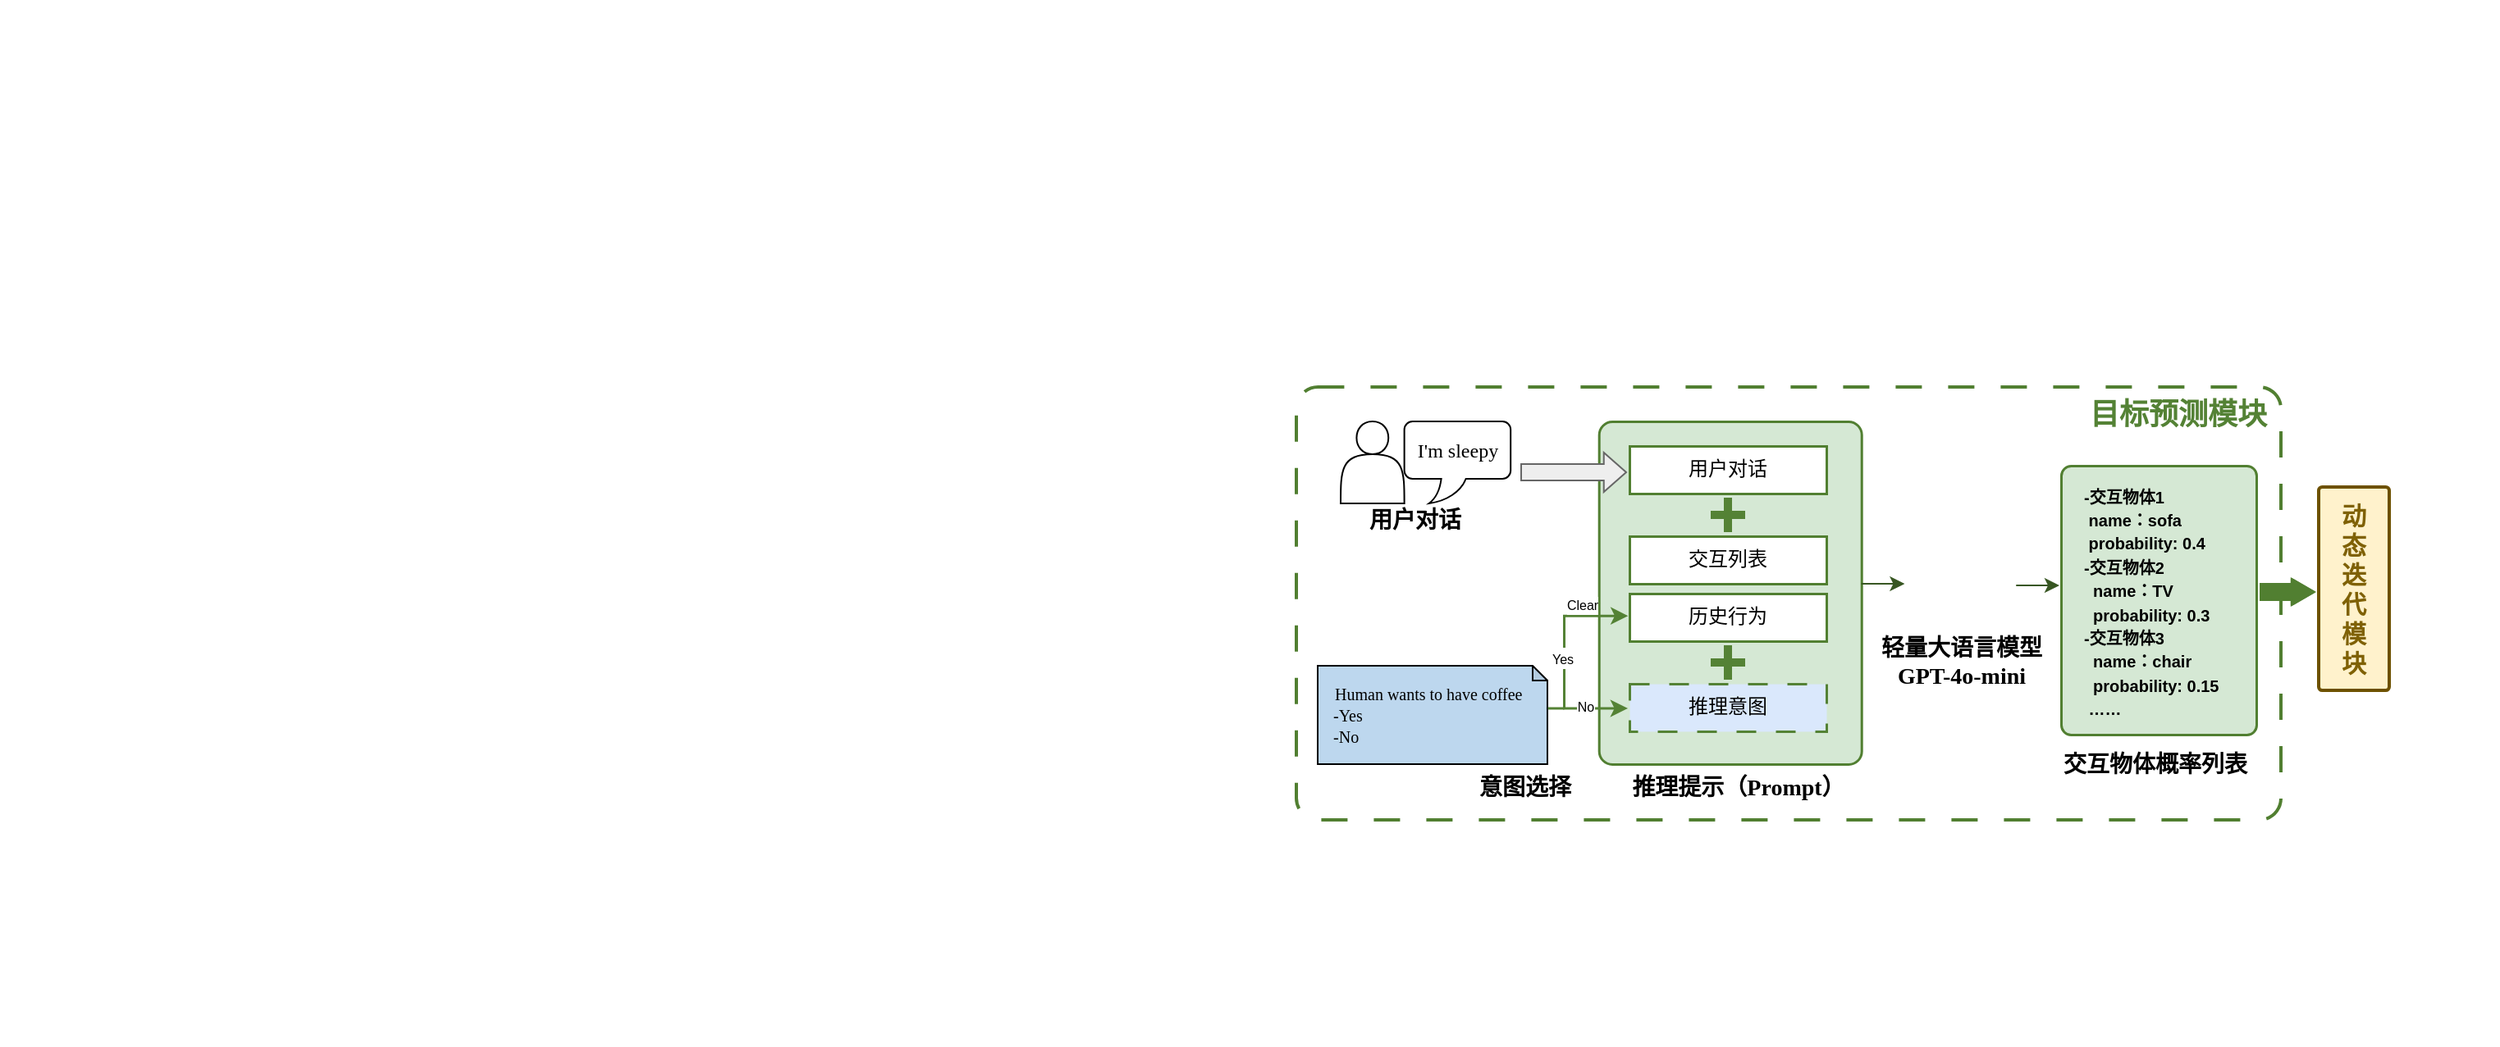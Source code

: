 <mxfile version="26.2.12">
  <diagram name="第 1 页" id="XD0qNdfzVpc5fez3cEbL">
    <mxGraphModel dx="3449" dy="2343" grid="1" gridSize="10" guides="1" tooltips="1" connect="1" arrows="1" fold="1" page="1" pageScale="1" pageWidth="827" pageHeight="1169" math="0" shadow="0">
      <root>
        <mxCell id="0" />
        <mxCell id="1" parent="0" />
        <mxCell id="Pevi6lEuzVazkCSeS_fv-4" value="" style="rounded=1;arcSize=5;whiteSpace=wrap;html=1;fillColor=#d5e8d4;strokeColor=light-dark(#517f31, #446e2c);align=center;verticalAlign=middle;fontFamily=Helvetica;fontSize=12;fontColor=default;strokeWidth=1.5;movable=1;resizable=1;rotatable=1;deletable=1;editable=1;locked=0;connectable=1;" parent="1" vertex="1">
          <mxGeometry x="1061.35" y="751" width="160" height="209" as="geometry" />
        </mxCell>
        <mxCell id="Pevi6lEuzVazkCSeS_fv-25" value="" style="group" parent="1" vertex="1" connectable="0">
          <mxGeometry x="1242" y="804" width="367" height="232" as="geometry" />
        </mxCell>
        <mxCell id="Pevi6lEuzVazkCSeS_fv-1" value="" style="rounded=1;arcSize=5;whiteSpace=wrap;html=1;fillColor=none;strokeColor=light-dark(#517f31, #446e2c);dashed=1;dashPattern=8 8;strokeWidth=2;movable=1;resizable=1;rotatable=1;deletable=1;editable=1;locked=0;connectable=1;" parent="Pevi6lEuzVazkCSeS_fv-25" vertex="1">
          <mxGeometry x="-365" y="-74" width="600" height="264" as="geometry" />
        </mxCell>
        <mxCell id="Pevi6lEuzVazkCSeS_fv-26" value="" style="shape=image;html=1;verticalAlign=top;verticalLabelPosition=bottom;labelBackgroundColor=#ffffff;imageAspect=0;aspect=fixed;image=https://cdn0.iconfinder.com/data/icons/phosphor-light-vol-1/256/brain-light-128.png;imageBackground=none;imageBorder=none;movable=1;resizable=1;rotatable=1;deletable=1;editable=1;locked=0;connectable=1;" parent="Pevi6lEuzVazkCSeS_fv-25" vertex="1">
          <mxGeometry x="3.5" y="7.5" width="73" height="73" as="geometry" />
        </mxCell>
        <mxCell id="Pevi6lEuzVazkCSeS_fv-27" value="" style="group;fontStyle=0;strokeWidth=1;movable=1;resizable=1;rotatable=1;deletable=1;editable=1;locked=0;connectable=1;" parent="Pevi6lEuzVazkCSeS_fv-25" vertex="1" connectable="0">
          <mxGeometry width="116.436" height="165" as="geometry" />
        </mxCell>
        <mxCell id="Pevi6lEuzVazkCSeS_fv-28" value="&lt;font style=&quot;font-size: 14px;&quot;&gt;&lt;font style=&quot;&quot; face=&quot;Times New Roman&quot;&gt;&lt;b style=&quot;&quot;&gt;轻量大语言模型&lt;/b&gt;&lt;/font&gt;&lt;br&gt;&lt;/font&gt;&lt;div&gt;&lt;font style=&quot;font-size: 14px;&quot; face=&quot;Times New Roman&quot;&gt;&lt;b style=&quot;&quot;&gt;GPT-4o-mini&lt;/b&gt;&lt;/font&gt;&lt;/div&gt;" style="text;html=1;align=center;verticalAlign=middle;resizable=1;points=[];autosize=1;strokeColor=none;fillColor=none;movable=1;rotatable=1;deletable=1;editable=1;locked=0;connectable=1;" parent="Pevi6lEuzVazkCSeS_fv-27" vertex="1">
          <mxGeometry x="-20.004" y="68.5" width="120" height="50" as="geometry" />
        </mxCell>
        <mxCell id="9R25x5qAeBOHMjVrGIi3-11" style="edgeStyle=orthogonalEdgeStyle;rounded=1;orthogonalLoop=1;jettySize=auto;html=1;fillColor=#1ba1e2;strokeColor=light-dark(#385723, #28ab6a);curved=0;movable=1;resizable=1;rotatable=1;deletable=1;editable=1;locked=0;connectable=1;" edge="1" parent="Pevi6lEuzVazkCSeS_fv-27">
          <mxGeometry relative="1" as="geometry">
            <mxPoint x="73.62" y="47" as="sourcePoint" />
            <mxPoint x="99.62" y="47" as="targetPoint" />
            <Array as="points">
              <mxPoint x="99.99" y="47.21" />
              <mxPoint x="99.99" y="47.21" />
            </Array>
          </mxGeometry>
        </mxCell>
        <mxCell id="9R25x5qAeBOHMjVrGIi3-20" value="&lt;font face=&quot;Times New Roman&quot;&gt;&lt;span style=&quot;font-size: 14px;&quot;&gt;&lt;b&gt;交互物体概率列表&lt;/b&gt;&lt;/span&gt;&lt;/font&gt;" style="text;html=1;align=center;verticalAlign=middle;resizable=1;points=[];autosize=1;strokeColor=none;fillColor=none;movable=1;rotatable=1;deletable=1;editable=1;locked=0;connectable=1;" vertex="1" parent="Pevi6lEuzVazkCSeS_fv-25">
          <mxGeometry x="93.003" y="142" width="130" height="29" as="geometry" />
        </mxCell>
        <mxCell id="Pevi6lEuzVazkCSeS_fv-58" value="" style="shape=flexArrow;endArrow=classic;html=1;rounded=0;fillColor=light-dark(#517f31, #2566a8);strokeColor=light-dark(#517f31, #ededed);endWidth=5.2;endSize=4.356;movable=1;resizable=1;rotatable=1;deletable=1;editable=1;locked=0;connectable=1;" parent="Pevi6lEuzVazkCSeS_fv-25" edge="1">
          <mxGeometry width="50" height="50" relative="1" as="geometry">
            <mxPoint x="222" y="51" as="sourcePoint" />
            <mxPoint x="256" y="51" as="targetPoint" />
            <Array as="points">
              <mxPoint x="232" y="51" />
            </Array>
          </mxGeometry>
        </mxCell>
        <mxCell id="9R25x5qAeBOHMjVrGIi3-17" value="" style="rounded=1;arcSize=5;whiteSpace=wrap;html=1;fillColor=#fff2cc;strokeColor=light-dark(#6D5100,#000000);strokeWidth=2;movable=1;resizable=1;rotatable=1;deletable=1;editable=1;locked=0;connectable=1;" vertex="1" parent="Pevi6lEuzVazkCSeS_fv-25">
          <mxGeometry x="258" y="-13" width="43" height="124" as="geometry" />
        </mxCell>
        <mxCell id="9R25x5qAeBOHMjVrGIi3-18" value="&lt;font face=&quot;Times New Roman&quot;&gt;&lt;span style=&quot;font-size: 15px;&quot;&gt;动&lt;/span&gt;&lt;/font&gt;&lt;div&gt;&lt;font face=&quot;Times New Roman&quot;&gt;&lt;span style=&quot;font-size: 15px;&quot;&gt;态&lt;/span&gt;&lt;/font&gt;&lt;/div&gt;&lt;div&gt;&lt;font face=&quot;Times New Roman&quot;&gt;&lt;span style=&quot;font-size: 15px;&quot;&gt;迭&lt;/span&gt;&lt;/font&gt;&lt;/div&gt;&lt;div&gt;&lt;font face=&quot;Times New Roman&quot;&gt;&lt;span style=&quot;font-size: 15px;&quot;&gt;代&lt;/span&gt;&lt;/font&gt;&lt;/div&gt;&lt;div&gt;&lt;font face=&quot;Times New Roman&quot;&gt;&lt;span style=&quot;font-size: 15px;&quot;&gt;模&lt;/span&gt;&lt;/font&gt;&lt;/div&gt;&lt;div&gt;&lt;font face=&quot;Times New Roman&quot;&gt;&lt;span style=&quot;font-size: 15px;&quot;&gt;块&lt;/span&gt;&lt;/font&gt;&lt;/div&gt;" style="text;html=1;align=center;verticalAlign=middle;resizable=1;points=[];autosize=1;strokeColor=none;fillColor=none;fontColor=light-dark(#7f6105, #69c195);fontStyle=1;movable=1;rotatable=1;deletable=1;editable=1;locked=0;connectable=1;" vertex="1" parent="Pevi6lEuzVazkCSeS_fv-25">
          <mxGeometry x="262.36" y="-11" width="33" height="120" as="geometry" />
        </mxCell>
        <mxCell id="Pevi6lEuzVazkCSeS_fv-38" value="" style="group;strokeWidth=24;" parent="1" vertex="1" connectable="0">
          <mxGeometry x="830" y="1000" width="60" height="131" as="geometry" />
        </mxCell>
        <mxCell id="Pevi6lEuzVazkCSeS_fv-39" value="&lt;span style=&quot;color: rgba(0, 0, 0, 0); font-family: monospace; font-size: 0px; text-align: start;&quot;&gt;%3CmxGraphModel%3E%3Croot%3E%3CmxCell%20id%3D%220%22%2F%3E%3CmxCell%20id%3D%221%22%20parent%3D%220%22%2F%3E%3CmxCell%20id%3D%222%22%20value%3D%22%26lt%3Bb%26gt%3BEnv.%20Prompt%26lt%3B%2Fb%26gt%3B%22%20style%3D%22text%3Bhtml%3D1%3Balign%3Dcenter%3BverticalAlign%3Dmiddle%3Bresizable%3D0%3Bpoints%3D%5B%5D%3Bautosize%3D1%3BstrokeColor%3Dnone%3BfillColor%3Dnone%3B%22%20vertex%3D%221%22%20parent%3D%221%22%3E%3CmxGeometry%20x%3D%22235%22%20y%3D%22265%22%20width%3D%2290%22%20height%3D%2230%22%20as%3D%22geometry%22%2F%3E%3C%2FmxCell%3E%3C%2Froot%3E%3C%2FmxGraphModel%3E&lt;/span&gt;" style="text;html=1;align=center;verticalAlign=middle;resizable=0;points=[];autosize=1;strokeColor=none;fillColor=none;fontStyle=4" parent="Pevi6lEuzVazkCSeS_fv-38" vertex="1">
          <mxGeometry x="-742.117" y="-505.782" width="20" height="30" as="geometry" />
        </mxCell>
        <mxCell id="9R25x5qAeBOHMjVrGIi3-3" value="&lt;font&gt;用户对话&lt;/font&gt;" style="rounded=0;whiteSpace=wrap;html=1;pointerEvents=0;align=center;verticalAlign=top;fontFamily=Helvetica;fontSize=12;fontColor=default;fillColor=default;gradientColor=none;strokeColor=light-dark(#517f31, #ededed);strokeWidth=1.5;movable=1;resizable=1;rotatable=1;deletable=1;editable=1;locked=0;connectable=1;" vertex="1" parent="1">
          <mxGeometry x="1080" y="766" width="120" height="29" as="geometry" />
        </mxCell>
        <mxCell id="9R25x5qAeBOHMjVrGIi3-4" value="&lt;span style=&quot;line-height: 120%;&quot;&gt;&lt;font face=&quot;Helvetica&quot;&gt;交互列表&lt;/font&gt;&lt;/span&gt;" style="rounded=0;whiteSpace=wrap;html=1;pointerEvents=0;align=center;verticalAlign=top;fontFamily=Helvetica;fontSize=12;fontColor=default;fillColor=default;gradientColor=none;strokeColor=light-dark(#517f31, #ededed);strokeWidth=1.5;movable=1;resizable=1;rotatable=1;deletable=1;editable=1;locked=0;connectable=1;" vertex="1" parent="1">
          <mxGeometry x="1080" y="821" width="120" height="29" as="geometry" />
        </mxCell>
        <mxCell id="9R25x5qAeBOHMjVrGIi3-6" value="" style="shape=cross;whiteSpace=wrap;html=1;fillColor=light-dark(#548235, #ededed);strokeColor=light-dark(#548235, #ededed);aspect=fixed;movable=1;resizable=1;rotatable=1;deletable=1;editable=1;locked=0;connectable=1;" vertex="1" parent="1">
          <mxGeometry x="1130" y="798" width="20" height="20" as="geometry" />
        </mxCell>
        <mxCell id="9R25x5qAeBOHMjVrGIi3-8" value="&lt;span style=&quot;line-height: 120%;&quot;&gt;&lt;font face=&quot;Helvetica&quot;&gt;历史行为&lt;/font&gt;&lt;/span&gt;" style="rounded=0;whiteSpace=wrap;html=1;pointerEvents=0;align=center;verticalAlign=top;fontFamily=Helvetica;fontSize=12;fontColor=default;fillColor=default;gradientColor=none;strokeColor=light-dark(#517f31, #ededed);strokeWidth=1.5;movable=1;resizable=1;rotatable=1;deletable=1;editable=1;locked=0;connectable=1;" vertex="1" parent="1">
          <mxGeometry x="1080" y="856" width="120" height="29" as="geometry" />
        </mxCell>
        <mxCell id="9R25x5qAeBOHMjVrGIi3-9" value="" style="shape=cross;whiteSpace=wrap;html=1;fillColor=light-dark(#548235, #ededed);strokeColor=light-dark(#548235, #ededed);aspect=fixed;movable=1;resizable=1;rotatable=1;deletable=1;editable=1;locked=0;connectable=1;" vertex="1" parent="1">
          <mxGeometry x="1130" y="888" width="20" height="20" as="geometry" />
        </mxCell>
        <mxCell id="9R25x5qAeBOHMjVrGIi3-10" value="&lt;span style=&quot;line-height: 120%;&quot;&gt;&lt;font face=&quot;Helvetica&quot;&gt;推理意图&lt;/font&gt;&lt;/span&gt;" style="rounded=0;whiteSpace=wrap;html=1;pointerEvents=0;align=center;verticalAlign=top;fontFamily=Helvetica;fontSize=12;fillColor=#dae8fc;strokeColor=light-dark(#548235, #5c79a3);strokeWidth=1.5;dashed=1;dashPattern=8 8;movable=1;resizable=1;rotatable=1;deletable=1;editable=1;locked=0;connectable=1;" vertex="1" parent="1">
          <mxGeometry x="1080" y="911" width="120" height="29" as="geometry" />
        </mxCell>
        <mxCell id="Pevi6lEuzVazkCSeS_fv-41" value="&lt;div style=&quot;line-height: 100%;&quot;&gt;&lt;span style=&quot;background-color: transparent; color: light-dark(rgb(0, 0, 0), rgb(255, 255, 255)); font-family: &amp;quot;Times New Roman&amp;quot;;&quot;&gt;&amp;nbsp; &lt;font style=&quot;font-size: 10px;&quot;&gt;&amp;nbsp;&lt;/font&gt;&lt;/span&gt;&lt;span style=&quot;background-color: transparent; color: light-dark(rgb(0, 0, 0), rgb(255, 255, 255)); font-family: &amp;quot;Times New Roman&amp;quot;;&quot;&gt;&lt;font style=&quot;font-size: 10px;&quot;&gt;Human wants to have coffee&lt;/font&gt;&lt;/span&gt;&lt;/div&gt;&lt;div style=&quot;line-height: 100%;&quot;&gt;&lt;span style=&quot;font-family: &amp;quot;Times New Roman&amp;quot;; background-color: transparent; color: light-dark(rgb(0, 0, 0), rgb(255, 255, 255));&quot;&gt;&lt;font style=&quot;font-size: 10px;&quot;&gt;&amp;nbsp; &amp;nbsp;-Yes&lt;/font&gt;&lt;/span&gt;&lt;/div&gt;&lt;div style=&quot;line-height: 100%;&quot;&gt;&lt;font style=&quot;font-size: 10px;&quot;&gt;&lt;span style=&quot;font-family: &amp;quot;Times New Roman&amp;quot;; background-color: transparent; color: light-dark(rgb(0, 0, 0), rgb(255, 255, 255));&quot;&gt;&amp;nbsp; &amp;nbsp;-&lt;/span&gt;&lt;span style=&quot;font-family: &amp;quot;Times New Roman&amp;quot;; background-color: transparent; color: light-dark(rgb(0, 0, 0), rgb(255, 255, 255));&quot;&gt;No&lt;/span&gt;&lt;/font&gt;&lt;/div&gt;" style="shape=note;whiteSpace=wrap;html=1;backgroundOutline=1;darkOpacity=0.05;align=left;size=9;fillColor=light-dark(#bdd7ee, #ededed);movable=1;resizable=1;rotatable=1;deletable=1;editable=1;locked=0;connectable=1;" parent="1" vertex="1">
          <mxGeometry x="890" y="900" width="140" height="60" as="geometry" />
        </mxCell>
        <mxCell id="Pevi6lEuzVazkCSeS_fv-42" value="&lt;font style=&quot;font-size: 14px;&quot; face=&quot;Times New Roman&quot;&gt;&lt;b style=&quot;&quot;&gt;意图选择&lt;/b&gt;&lt;/font&gt;" style="text;html=1;align=center;verticalAlign=middle;resizable=1;points=[];autosize=1;strokeColor=none;fillColor=none;movable=1;rotatable=1;deletable=1;editable=1;locked=0;connectable=1;" parent="1" vertex="1">
          <mxGeometry x="976.0" y="959.999" width="80" height="30" as="geometry" />
        </mxCell>
        <mxCell id="Pevi6lEuzVazkCSeS_fv-46" value="" style="endArrow=none;html=1;rounded=0;strokeColor=light-dark(#548235, #ededed);strokeWidth=1.5;movable=1;resizable=1;rotatable=1;deletable=1;editable=1;locked=0;connectable=1;" parent="1" edge="1">
          <mxGeometry width="50" height="50" relative="1" as="geometry">
            <mxPoint x="1030" y="925.75" as="sourcePoint" />
            <mxPoint x="1040" y="925.75" as="targetPoint" />
          </mxGeometry>
        </mxCell>
        <mxCell id="Pevi6lEuzVazkCSeS_fv-32" value="" style="shape=actor;whiteSpace=wrap;html=1;aspect=fixed;movable=1;resizable=1;rotatable=1;deletable=1;editable=1;locked=0;connectable=1;" parent="1" vertex="1">
          <mxGeometry x="904" y="751" width="38.81" height="50" as="geometry" />
        </mxCell>
        <mxCell id="Pevi6lEuzVazkCSeS_fv-33" value="&lt;font face=&quot;Times New Roman&quot;&gt;I&#39;m sleepy&lt;/font&gt;" style="whiteSpace=wrap;html=1;shape=mxgraph.basic.roundRectCallout;dx=30;dy=15;size=5;boundedLbl=1;movable=1;resizable=1;rotatable=1;deletable=1;editable=1;locked=0;connectable=1;" parent="1" vertex="1">
          <mxGeometry x="942.806" y="751" width="64.78" height="50" as="geometry" />
        </mxCell>
        <mxCell id="Pevi6lEuzVazkCSeS_fv-34" value="&lt;font face=&quot;Times New Roman&quot; style=&quot;font-size: 14px;&quot;&gt;&lt;b&gt;用户对话&lt;/b&gt;&lt;/font&gt;" style="text;html=1;align=center;verticalAlign=middle;resizable=1;points=[];autosize=1;strokeColor=none;fillColor=none;movable=1;rotatable=1;deletable=1;editable=1;locked=0;connectable=1;" parent="1" vertex="1">
          <mxGeometry x="911.8" y="797" width="74" height="29" as="geometry" />
        </mxCell>
        <mxCell id="Pevi6lEuzVazkCSeS_fv-43" value="&lt;font style=&quot;font-size: 18px;&quot; face=&quot;Times New Roman&quot;&gt;目标预测模块&lt;/font&gt;" style="text;html=1;align=center;verticalAlign=middle;resizable=1;points=[];autosize=1;strokeColor=none;fillColor=none;fontColor=light-dark(#548235, #69c195);fontStyle=1;movable=1;rotatable=1;deletable=1;editable=1;locked=0;connectable=1;" parent="1" vertex="1">
          <mxGeometry x="1351" y="730" width="126" height="34" as="geometry" />
        </mxCell>
        <mxCell id="Pevi6lEuzVazkCSeS_fv-24" value="&lt;font face=&quot;Times New Roman&quot; style=&quot;font-size: 14px;&quot;&gt;&lt;b style=&quot;&quot;&gt;推理提示（Prompt）&lt;/b&gt;&lt;/font&gt;" style="text;html=1;align=center;verticalAlign=middle;resizable=1;points=[];autosize=1;strokeColor=none;fillColor=none;movable=1;rotatable=1;deletable=1;editable=1;locked=0;connectable=1;" parent="1" vertex="1">
          <mxGeometry x="1071.353" y="960" width="150" height="30" as="geometry" />
        </mxCell>
        <mxCell id="Pevi6lEuzVazkCSeS_fv-19" value="" style="endArrow=classic;startArrow=classic;html=1;rounded=0;entryX=-0.009;entryY=0.46;entryDx=0;entryDy=0;entryPerimeter=0;exitX=0.005;exitY=0.558;exitDx=0;exitDy=0;exitPerimeter=0;strokeColor=light-dark(#548235, #ededed);edgeStyle=elbowEdgeStyle;strokeWidth=1.5;movable=1;resizable=1;rotatable=1;deletable=1;editable=1;locked=0;connectable=1;" parent="1" target="9R25x5qAeBOHMjVrGIi3-8" edge="1">
          <mxGeometry width="50" height="50" relative="1" as="geometry">
            <mxPoint x="1078.78" y="925.74" as="sourcePoint" />
            <mxPoint x="1077.87" y="851.37" as="targetPoint" />
            <Array as="points">
              <mxPoint x="1040" y="901" />
            </Array>
          </mxGeometry>
        </mxCell>
        <mxCell id="Pevi6lEuzVazkCSeS_fv-20" value="&lt;font style=&quot;font-size: 8px;&quot;&gt;Yes&lt;/font&gt;" style="edgeLabel;html=1;align=center;verticalAlign=middle;resizable=1;points=[];movable=1;rotatable=1;deletable=1;editable=1;locked=0;connectable=1;" parent="Pevi6lEuzVazkCSeS_fv-19" vertex="1" connectable="0">
          <mxGeometry x="0.167" y="2" relative="1" as="geometry">
            <mxPoint x="1" y="8" as="offset" />
          </mxGeometry>
        </mxCell>
        <mxCell id="Pevi6lEuzVazkCSeS_fv-21" value="&lt;font style=&quot;font-size: 8px;&quot;&gt;No&lt;/font&gt;" style="edgeLabel;html=1;align=center;verticalAlign=middle;resizable=1;points=[];movable=1;rotatable=1;deletable=1;editable=1;locked=0;connectable=1;" parent="Pevi6lEuzVazkCSeS_fv-19" vertex="1" connectable="0">
          <mxGeometry x="-0.241" y="1" relative="1" as="geometry">
            <mxPoint x="14" y="10" as="offset" />
          </mxGeometry>
        </mxCell>
        <mxCell id="Pevi6lEuzVazkCSeS_fv-22" value="&lt;font style=&quot;font-size: 8px;&quot;&gt;Clear&lt;/font&gt;" style="edgeLabel;html=1;align=center;verticalAlign=middle;resizable=1;points=[];fontSize=9;movable=1;rotatable=1;deletable=1;editable=1;locked=0;connectable=1;" parent="Pevi6lEuzVazkCSeS_fv-19" vertex="1" connectable="0">
          <mxGeometry x="0.6" y="1" relative="1" as="geometry">
            <mxPoint x="-2" y="-6" as="offset" />
          </mxGeometry>
        </mxCell>
        <mxCell id="Pevi6lEuzVazkCSeS_fv-47" style="edgeStyle=orthogonalEdgeStyle;rounded=1;orthogonalLoop=1;jettySize=auto;html=1;fillColor=#1ba1e2;strokeColor=light-dark(#385723, #28ab6a);curved=0;movable=1;resizable=1;rotatable=1;deletable=1;editable=1;locked=0;connectable=1;" parent="1" edge="1">
          <mxGeometry relative="1" as="geometry">
            <mxPoint x="1221.35" y="850" as="sourcePoint" />
            <mxPoint x="1247.35" y="850" as="targetPoint" />
            <Array as="points">
              <mxPoint x="1247.72" y="850.21" />
              <mxPoint x="1247.72" y="850.21" />
            </Array>
          </mxGeometry>
        </mxCell>
        <mxCell id="Pevi6lEuzVazkCSeS_fv-45" value="" style="shape=singleArrow;whiteSpace=wrap;html=1;fillColor=light-dark(#eeeeee, #1a1a1a);strokeColor=#666666;gradientColor=none;arrowWidth=0.417;arrowSize=0.213;movable=1;resizable=1;rotatable=1;deletable=1;editable=1;locked=0;connectable=1;" parent="1" vertex="1">
          <mxGeometry x="1014" y="770" width="64" height="24" as="geometry" />
        </mxCell>
        <mxCell id="9R25x5qAeBOHMjVrGIi3-19" value="&lt;div&gt;&lt;font style=&quot;font-size: 10px;&quot;&gt;&lt;b&gt;&amp;nbsp; &amp;nbsp;&amp;nbsp;&lt;/b&gt;&lt;/font&gt;&lt;/div&gt;&lt;div&gt;&lt;b&gt;&lt;font style=&quot;font-size: 10px;&quot;&gt;&amp;nbsp;&lt;/font&gt;&lt;/b&gt;&lt;/div&gt;" style="rounded=1;arcSize=5;whiteSpace=wrap;html=1;fillColor=#d5e8d4;strokeColor=light-dark(#517f31, #446e2c);align=left;verticalAlign=middle;fontFamily=Helvetica;fontSize=12;fontColor=default;strokeWidth=1.5;movable=1;resizable=1;rotatable=1;deletable=1;editable=1;locked=0;connectable=1;" vertex="1" parent="1">
          <mxGeometry x="1343" y="778" width="119" height="164" as="geometry" />
        </mxCell>
        <mxCell id="9R25x5qAeBOHMjVrGIi3-21" value="&lt;div style=&quot;&quot;&gt;&lt;div&gt;&lt;span style=&quot;font-size: 10px;&quot;&gt;&lt;b&gt;&lt;br&gt;&lt;/b&gt;&lt;/span&gt;&lt;/div&gt;&lt;b style=&quot;font-size: 10px; background-color: transparent; color: light-dark(rgb(0, 0, 0), rgb(255, 255, 255));&quot;&gt;-交互物体1&lt;/b&gt;&lt;br&gt;&lt;b style=&quot;background-color: transparent; color: light-dark(rgb(0, 0, 0), rgb(255, 255, 255)); font-size: 10px;&quot;&gt;&amp;nbsp;name：sof&lt;/b&gt;&lt;span style=&quot;background-color: transparent; color: light-dark(rgb(0, 0, 0), rgb(255, 255, 255)); font-size: 10px;&quot;&gt;&lt;b&gt;a&lt;/b&gt;&lt;/span&gt;&lt;br&gt;&lt;span style=&quot;background-color: transparent; color: light-dark(rgb(0, 0, 0), rgb(255, 255, 255)); font-size: 10px;&quot;&gt;&lt;b&gt;&amp;nbsp;probability: 0&lt;/b&gt;&lt;/span&gt;&lt;b style=&quot;background-color: transparent; color: light-dark(rgb(0, 0, 0), rgb(255, 255, 255)); font-size: 10px;&quot;&gt;.4&lt;/b&gt;&lt;br&gt;&lt;b style=&quot;font-size: 10px; background-color: transparent; color: light-dark(rgb(0, 0, 0), rgb(255, 255, 255));&quot;&gt;-交互物体2&lt;/b&gt;&lt;br&gt;&lt;b style=&quot;background-color: transparent; color: light-dark(rgb(0, 0, 0), rgb(255, 255, 255)); font-size: 10px;&quot;&gt;&amp;nbsp; name：TV&lt;/b&gt;&lt;br&gt;&lt;span style=&quot;background-color: transparent; color: light-dark(rgb(0, 0, 0), rgb(255, 255, 255)); font-size: 10px;&quot;&gt;&lt;b&gt;&amp;nbsp; probability: 0&lt;/b&gt;&lt;/span&gt;&lt;b style=&quot;background-color: transparent; color: light-dark(rgb(0, 0, 0), rgb(255, 255, 255)); font-size: 10px;&quot;&gt;.3&lt;/b&gt;&lt;br&gt;&lt;b style=&quot;font-size: 10px; background-color: transparent; color: light-dark(rgb(0, 0, 0), rgb(255, 255, 255));&quot;&gt;-交互物体3&lt;/b&gt;&lt;br&gt;&lt;b style=&quot;background-color: transparent; color: light-dark(rgb(0, 0, 0), rgb(255, 255, 255)); font-size: 10px;&quot;&gt;&amp;nbsp; name：chair&lt;/b&gt;&lt;br&gt;&lt;span style=&quot;background-color: transparent; color: light-dark(rgb(0, 0, 0), rgb(255, 255, 255)); font-size: 10px;&quot;&gt;&lt;b&gt;&amp;nbsp; probability: 0&lt;/b&gt;&lt;/span&gt;&lt;b style=&quot;background-color: transparent; color: light-dark(rgb(0, 0, 0), rgb(255, 255, 255)); font-size: 10px;&quot;&gt;.15&lt;/b&gt;&lt;/div&gt;&lt;b style=&quot;background-color: transparent; color: light-dark(rgb(0, 0, 0), rgb(255, 255, 255)); font-size: 10px;&quot;&gt;&amp;nbsp;……&lt;/b&gt;&lt;br&gt;&lt;div style=&quot;&quot;&gt;&lt;br&gt;&lt;/div&gt;" style="text;html=1;align=left;verticalAlign=middle;whiteSpace=wrap;rounded=0;movable=1;resizable=1;rotatable=1;deletable=1;editable=1;locked=0;connectable=1;" vertex="1" parent="1">
          <mxGeometry x="1355" y="804" width="98" height="114" as="geometry" />
        </mxCell>
      </root>
    </mxGraphModel>
  </diagram>
</mxfile>
